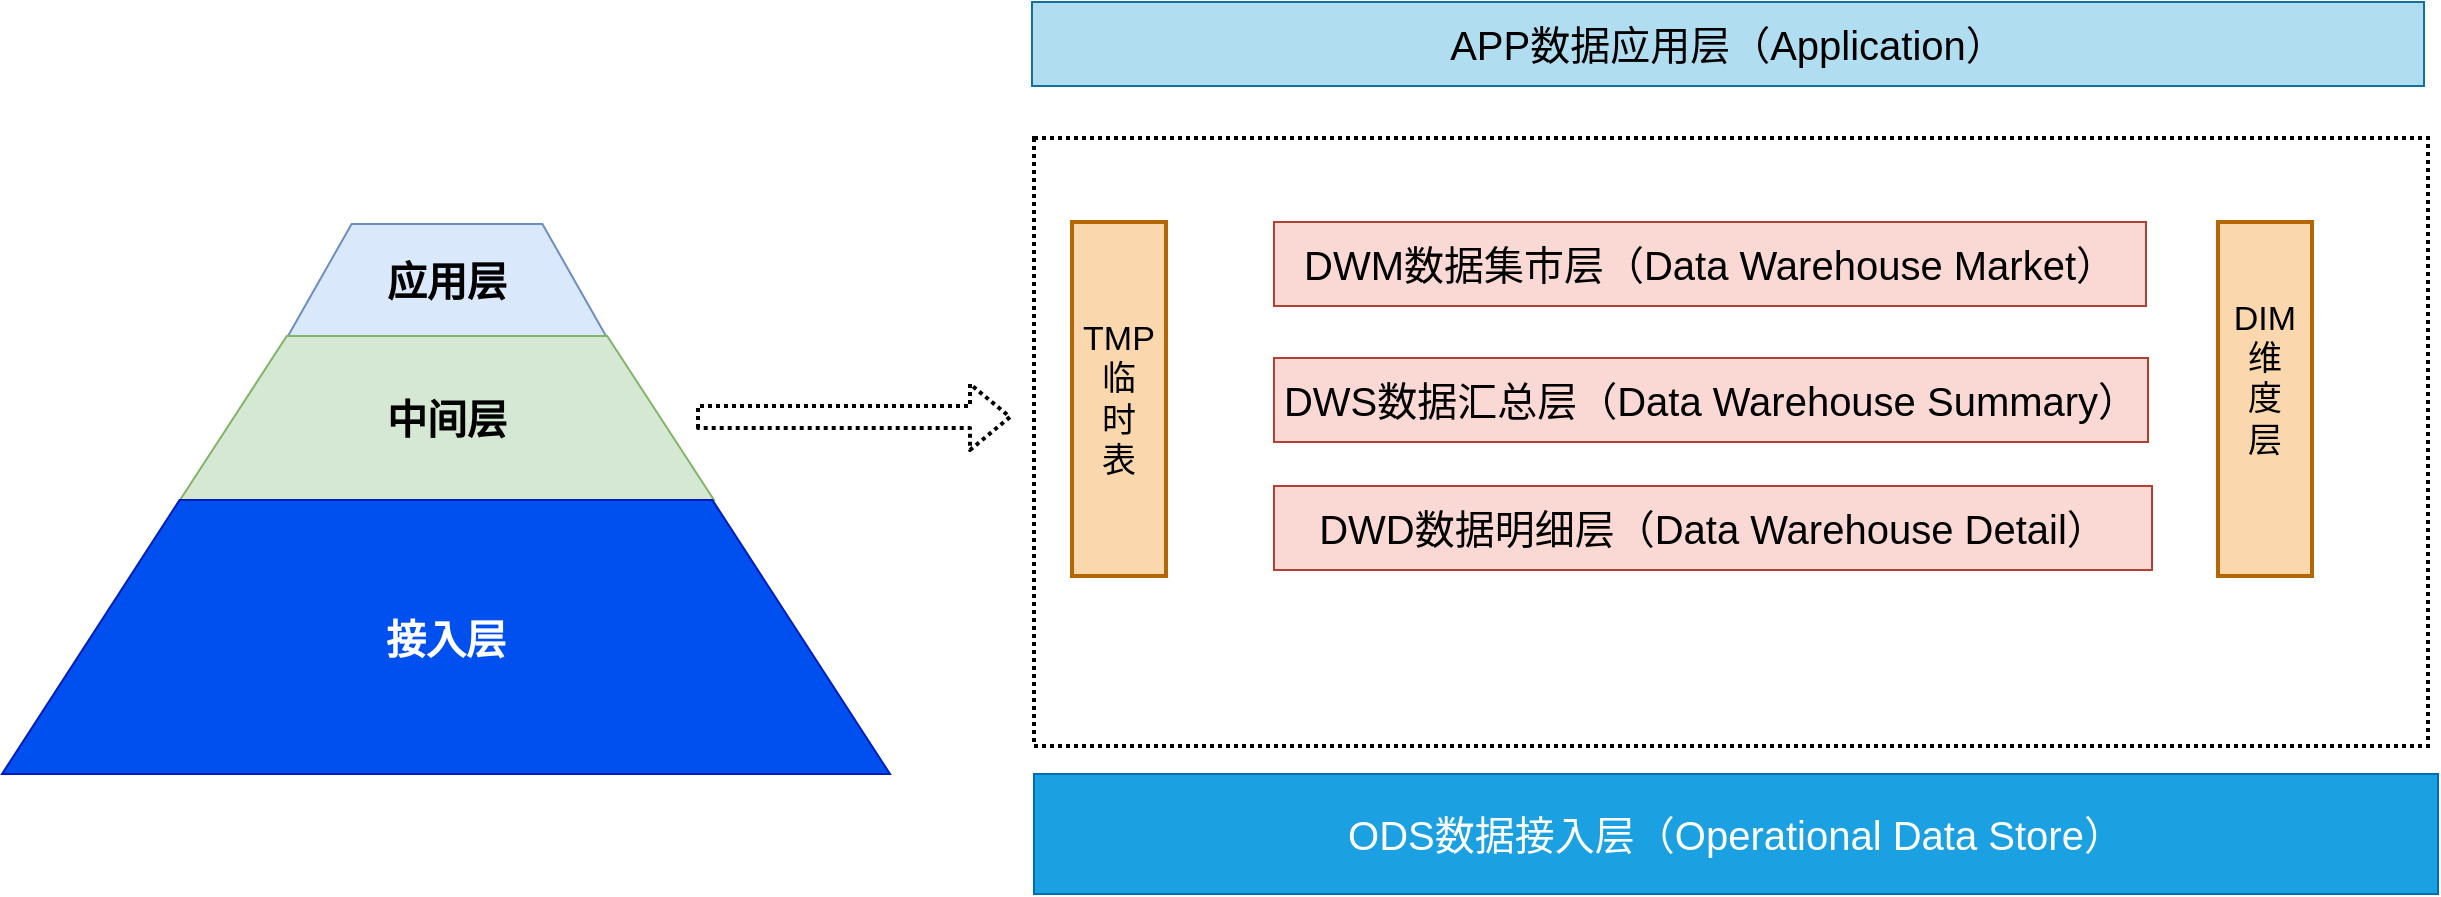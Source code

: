 <mxfile version="11.1.4" type="device"><diagram id="KMMPj0aEHoxzPAdJNPNa" name="第 1 页"><mxGraphModel dx="1822" dy="764" grid="0" gridSize="10" guides="1" tooltips="1" connect="1" arrows="1" fold="1" page="0" pageScale="1" pageWidth="827" pageHeight="1169" math="0" shadow="0"><root><mxCell id="0"/><mxCell id="1" parent="0"/><mxCell id="GMr3-t6LblKqFNyFAXys-2" value="&lt;font style=&quot;font-size: 20px&quot;&gt;&lt;b&gt;应用层&lt;/b&gt;&lt;/font&gt;" style="shape=trapezoid;perimeter=trapezoidPerimeter;whiteSpace=wrap;html=1;fillColor=#dae8fc;strokeColor=#6c8ebf;" vertex="1" parent="1"><mxGeometry x="-126" y="272" width="159" height="56" as="geometry"/></mxCell><mxCell id="GMr3-t6LblKqFNyFAXys-3" value="&lt;span style=&quot;font-size: 20px&quot;&gt;&lt;b&gt;中间层&lt;/b&gt;&lt;/span&gt;" style="shape=trapezoid;perimeter=trapezoidPerimeter;whiteSpace=wrap;html=1;fillColor=#d5e8d4;strokeColor=#82b366;" vertex="1" parent="1"><mxGeometry x="-180" y="328" width="267" height="82" as="geometry"/></mxCell><mxCell id="GMr3-t6LblKqFNyFAXys-4" value="&lt;span style=&quot;font-size: 20px&quot;&gt;&lt;b&gt;接入层&lt;/b&gt;&lt;/span&gt;" style="shape=trapezoid;perimeter=trapezoidPerimeter;whiteSpace=wrap;html=1;fillColor=#0050ef;strokeColor=#001DBC;fontColor=#ffffff;" vertex="1" parent="1"><mxGeometry x="-269" y="410" width="444" height="137" as="geometry"/></mxCell><mxCell id="GMr3-t6LblKqFNyFAXys-5" value="&lt;font style=&quot;font-size: 20px&quot;&gt;ODS数据接入层（Operational Data Store）&lt;/font&gt;" style="rounded=0;whiteSpace=wrap;html=1;fillColor=#1ba1e2;strokeColor=#006EAF;fontColor=#ffffff;" vertex="1" parent="1"><mxGeometry x="247" y="547" width="702" height="60" as="geometry"/></mxCell><mxCell id="GMr3-t6LblKqFNyFAXys-6" value="" style="rounded=0;whiteSpace=wrap;html=1;dashed=1;strokeWidth=2;dashPattern=1 1;" vertex="1" parent="1"><mxGeometry x="247" y="229" width="697" height="304" as="geometry"/></mxCell><mxCell id="GMr3-t6LblKqFNyFAXys-7" value="" style="endArrow=classic;html=1;dashed=1;shape=flexArrow;strokeWidth=2;dashPattern=1 1;" edge="1" parent="1"><mxGeometry width="50" height="50" relative="1" as="geometry"><mxPoint x="78" y="368.5" as="sourcePoint"/><mxPoint x="236" y="368.5" as="targetPoint"/></mxGeometry></mxCell><mxCell id="GMr3-t6LblKqFNyFAXys-8" value="&lt;font style=&quot;font-size: 17px&quot;&gt;TMP&lt;br&gt;临&lt;br&gt;时&lt;br&gt;表&lt;/font&gt;" style="rounded=0;whiteSpace=wrap;html=1;strokeWidth=2;fillColor=#fad7ac;strokeColor=#b46504;" vertex="1" parent="1"><mxGeometry x="266" y="271" width="47" height="177" as="geometry"/></mxCell><mxCell id="GMr3-t6LblKqFNyFAXys-9" value="&lt;font style=&quot;font-size: 17px&quot;&gt;DIM&lt;br&gt;维&lt;br&gt;度&lt;br&gt;层&lt;br&gt;&lt;br&gt;&lt;/font&gt;" style="rounded=0;whiteSpace=wrap;html=1;strokeWidth=2;fillColor=#fad7ac;strokeColor=#b46504;" vertex="1" parent="1"><mxGeometry x="839" y="271" width="47" height="177" as="geometry"/></mxCell><mxCell id="GMr3-t6LblKqFNyFAXys-10" value="&lt;span style=&quot;font-size: 20px&quot;&gt;DWD数据明细层（Data Warehouse Detail）&lt;/span&gt;" style="rounded=0;whiteSpace=wrap;html=1;fillColor=#fad9d5;strokeColor=#ae4132;" vertex="1" parent="1"><mxGeometry x="367" y="403" width="439" height="42" as="geometry"/></mxCell><mxCell id="GMr3-t6LblKqFNyFAXys-15" value="&lt;span style=&quot;font-size: 20px&quot;&gt;DWS数据汇总层（Data Warehouse Summary）&lt;/span&gt;" style="rounded=0;whiteSpace=wrap;html=1;fillColor=#fad9d5;strokeColor=#ae4132;" vertex="1" parent="1"><mxGeometry x="367" y="339" width="437" height="42" as="geometry"/></mxCell><mxCell id="GMr3-t6LblKqFNyFAXys-16" value="&lt;span style=&quot;font-size: 20px&quot;&gt;DWM数据集市层（Data Warehouse Market）&lt;/span&gt;" style="rounded=0;whiteSpace=wrap;html=1;fillColor=#fad9d5;strokeColor=#ae4132;" vertex="1" parent="1"><mxGeometry x="367" y="271" width="436" height="42" as="geometry"/></mxCell><mxCell id="GMr3-t6LblKqFNyFAXys-17" value="&lt;span style=&quot;font-size: 20px&quot;&gt;APP数据应用层（Application）&lt;/span&gt;" style="rounded=0;whiteSpace=wrap;html=1;fillColor=#b1ddf0;strokeColor=#10739e;" vertex="1" parent="1"><mxGeometry x="246" y="161" width="696" height="42" as="geometry"/></mxCell></root></mxGraphModel></diagram></mxfile>